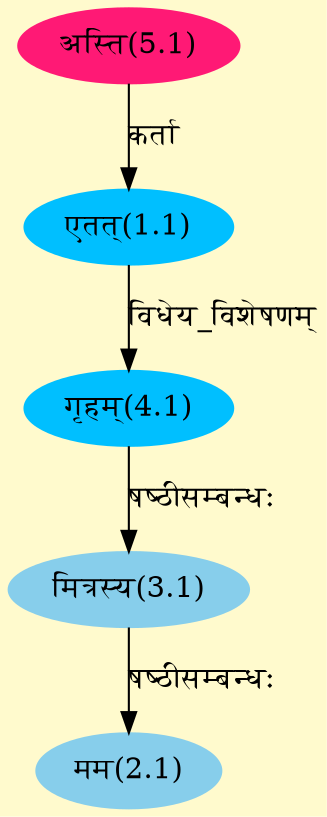 digraph G{
rankdir=BT;
 compound=true;
 bgcolor="lemonchiffon1";
Node1_1 [style=filled, color="#00BFFF" label = "एतत्(1.1)"]
Node5_1 [style=filled, color="#FF1975" label = "अस्ति(5.1)"]
Node2_1 [style=filled, color="#87CEEB" label = "मम(2.1)"]
Node3_1 [style=filled, color="#87CEEB" label = "मित्रस्य(3.1)"]
Node4_1 [style=filled, color="#00BFFF" label = "गृहम्(4.1)"]
/* Start of Relations section */

Node1_1 -> Node5_1 [  label="कर्ता"  dir="back" ]
Node2_1 -> Node3_1 [  label="षष्ठीसम्बन्धः"  dir="back" ]
Node3_1 -> Node4_1 [  label="षष्ठीसम्बन्धः"  dir="back" ]
Node4_1 -> Node1_1 [  label="विधेय_विशेषणम्"  dir="back" ]
}
